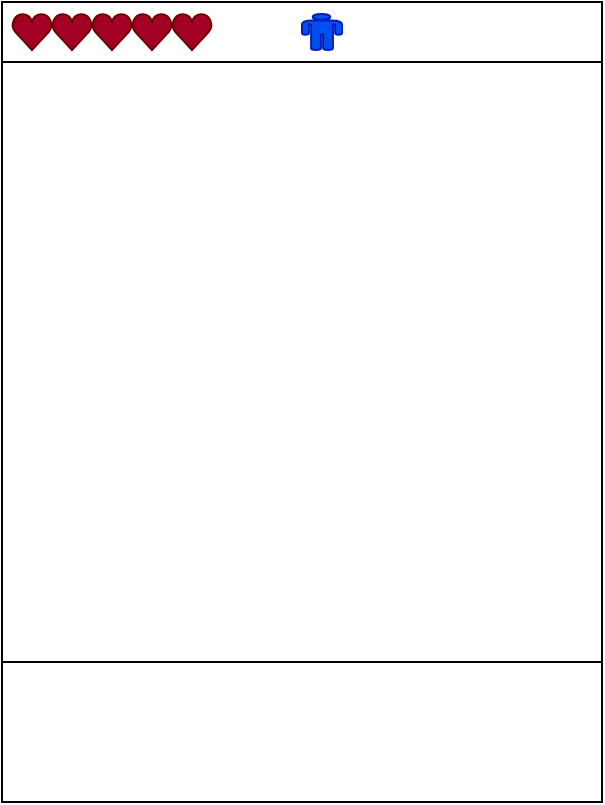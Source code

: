 <mxfile>
    <diagram id="1E2s3gXtmcNy7SrSM0DI" name="Page-1">
        <mxGraphModel dx="948" dy="624" grid="1" gridSize="10" guides="1" tooltips="1" connect="1" arrows="1" fold="1" page="1" pageScale="1" pageWidth="827" pageHeight="1169" math="0" shadow="0">
            <root>
                <mxCell id="0"/>
                <mxCell id="1" parent="0"/>
                <mxCell id="2" value="" style="rounded=0;whiteSpace=wrap;html=1;" parent="1" vertex="1">
                    <mxGeometry width="300" height="400" as="geometry"/>
                </mxCell>
                <mxCell id="7" value="" style="rounded=0;whiteSpace=wrap;html=1;" parent="1" vertex="1">
                    <mxGeometry y="30" width="300" height="300" as="geometry"/>
                </mxCell>
                <mxCell id="13" value="" style="shape=mxgraph.signs.people.man_1;html=1;pointerEvents=1;fillColor=#0050ef;strokeColor=#001DBC;verticalLabelPosition=bottom;verticalAlign=top;align=center;fontColor=#ffffff;" parent="1" vertex="1">
                    <mxGeometry x="150" y="6" width="20" height="18" as="geometry"/>
                </mxCell>
                <mxCell id="15" value="" style="dashed=0;verticalLabelPosition=bottom;verticalAlign=top;align=center;shape=mxgraph.gmdl.heart;strokeColor=#6F0000;fillColor=#a20025;shadow=0;fontColor=#ffffff;" parent="1" vertex="1">
                    <mxGeometry x="5" y="6" width="20" height="18" as="geometry"/>
                </mxCell>
                <mxCell id="16" value="" style="dashed=0;verticalLabelPosition=bottom;verticalAlign=top;align=center;shape=mxgraph.gmdl.heart;strokeColor=#6F0000;fillColor=#a20025;shadow=0;fontColor=#ffffff;" parent="1" vertex="1">
                    <mxGeometry x="25" y="6" width="20" height="18" as="geometry"/>
                </mxCell>
                <mxCell id="17" value="" style="dashed=0;verticalLabelPosition=bottom;verticalAlign=top;align=center;shape=mxgraph.gmdl.heart;strokeColor=#6F0000;fillColor=#a20025;shadow=0;fontColor=#ffffff;" parent="1" vertex="1">
                    <mxGeometry x="45" y="6" width="20" height="18" as="geometry"/>
                </mxCell>
                <mxCell id="18" value="" style="dashed=0;verticalLabelPosition=bottom;verticalAlign=top;align=center;shape=mxgraph.gmdl.heart;strokeColor=#6F0000;fillColor=#a20025;shadow=0;fontColor=#ffffff;" parent="1" vertex="1">
                    <mxGeometry x="65" y="6" width="20" height="18" as="geometry"/>
                </mxCell>
                <mxCell id="19" value="" style="dashed=0;verticalLabelPosition=bottom;verticalAlign=top;align=center;shape=mxgraph.gmdl.heart;strokeColor=#6F0000;fillColor=#a20025;shadow=0;fontColor=#ffffff;" parent="1" vertex="1">
                    <mxGeometry x="85" y="6" width="20" height="18" as="geometry"/>
                </mxCell>
            </root>
        </mxGraphModel>
    </diagram>
</mxfile>